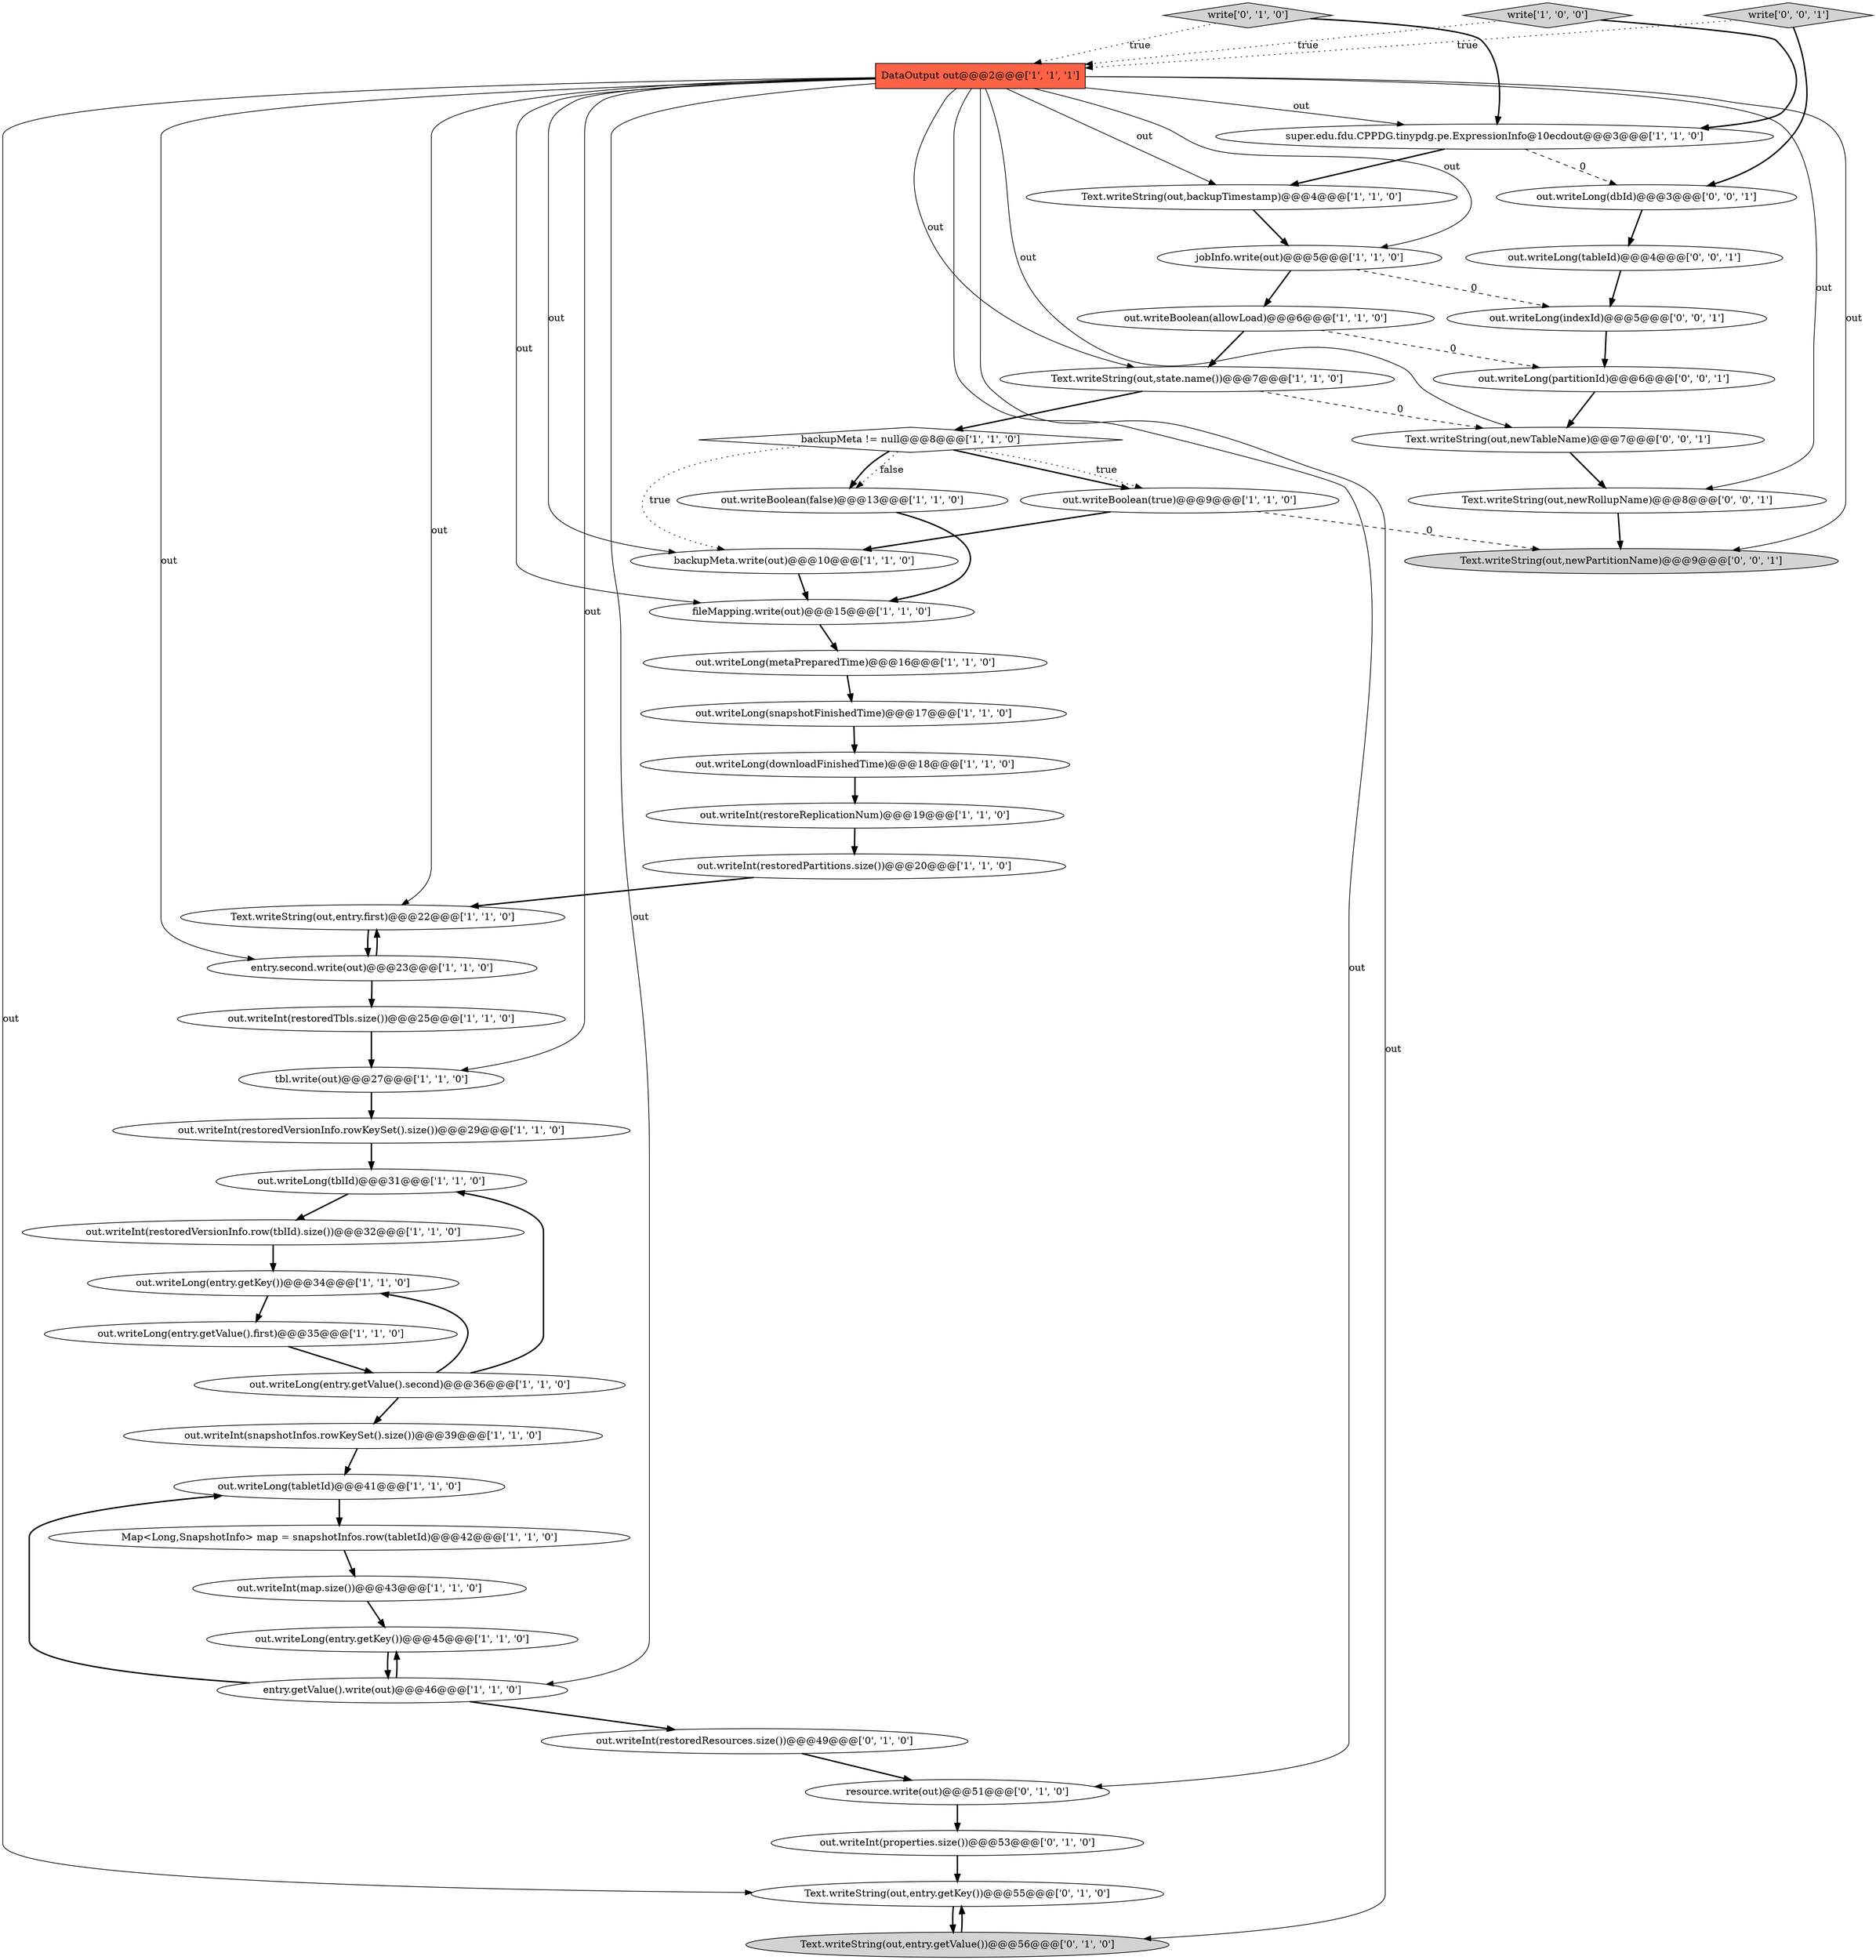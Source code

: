 digraph {
22 [style = filled, label = "out.writeLong(tblId)@@@31@@@['1', '1', '0']", fillcolor = white, shape = ellipse image = "AAA0AAABBB1BBB"];
24 [style = filled, label = "fileMapping.write(out)@@@15@@@['1', '1', '0']", fillcolor = white, shape = ellipse image = "AAA0AAABBB1BBB"];
31 [style = filled, label = "out.writeInt(restoreReplicationNum)@@@19@@@['1', '1', '0']", fillcolor = white, shape = ellipse image = "AAA0AAABBB1BBB"];
0 [style = filled, label = "write['1', '0', '0']", fillcolor = lightgray, shape = diamond image = "AAA0AAABBB1BBB"];
17 [style = filled, label = "backupMeta != null@@@8@@@['1', '1', '0']", fillcolor = white, shape = diamond image = "AAA0AAABBB1BBB"];
1 [style = filled, label = "out.writeInt(restoredVersionInfo.row(tblId).size())@@@32@@@['1', '1', '0']", fillcolor = white, shape = ellipse image = "AAA0AAABBB1BBB"];
3 [style = filled, label = "out.writeLong(entry.getValue().second)@@@36@@@['1', '1', '0']", fillcolor = white, shape = ellipse image = "AAA0AAABBB1BBB"];
2 [style = filled, label = "out.writeInt(restoredTbls.size())@@@25@@@['1', '1', '0']", fillcolor = white, shape = ellipse image = "AAA0AAABBB1BBB"];
34 [style = filled, label = "out.writeInt(properties.size())@@@53@@@['0', '1', '0']", fillcolor = white, shape = ellipse image = "AAA1AAABBB2BBB"];
20 [style = filled, label = "entry.second.write(out)@@@23@@@['1', '1', '0']", fillcolor = white, shape = ellipse image = "AAA0AAABBB1BBB"];
45 [style = filled, label = "Text.writeString(out,newTableName)@@@7@@@['0', '0', '1']", fillcolor = white, shape = ellipse image = "AAA0AAABBB3BBB"];
26 [style = filled, label = "out.writeLong(tabletId)@@@41@@@['1', '1', '0']", fillcolor = white, shape = ellipse image = "AAA0AAABBB1BBB"];
6 [style = filled, label = "out.writeLong(entry.getKey())@@@45@@@['1', '1', '0']", fillcolor = white, shape = ellipse image = "AAA0AAABBB1BBB"];
30 [style = filled, label = "out.writeLong(snapshotFinishedTime)@@@17@@@['1', '1', '0']", fillcolor = white, shape = ellipse image = "AAA0AAABBB1BBB"];
42 [style = filled, label = "out.writeLong(dbId)@@@3@@@['0', '0', '1']", fillcolor = white, shape = ellipse image = "AAA0AAABBB3BBB"];
12 [style = filled, label = "backupMeta.write(out)@@@10@@@['1', '1', '0']", fillcolor = white, shape = ellipse image = "AAA0AAABBB1BBB"];
38 [style = filled, label = "write['0', '1', '0']", fillcolor = lightgray, shape = diamond image = "AAA0AAABBB2BBB"];
25 [style = filled, label = "out.writeLong(entry.getKey())@@@34@@@['1', '1', '0']", fillcolor = white, shape = ellipse image = "AAA0AAABBB1BBB"];
40 [style = filled, label = "Text.writeString(out,newPartitionName)@@@9@@@['0', '0', '1']", fillcolor = lightgray, shape = ellipse image = "AAA0AAABBB3BBB"];
43 [style = filled, label = "out.writeLong(partitionId)@@@6@@@['0', '0', '1']", fillcolor = white, shape = ellipse image = "AAA0AAABBB3BBB"];
4 [style = filled, label = "jobInfo.write(out)@@@5@@@['1', '1', '0']", fillcolor = white, shape = ellipse image = "AAA0AAABBB1BBB"];
11 [style = filled, label = "out.writeLong(downloadFinishedTime)@@@18@@@['1', '1', '0']", fillcolor = white, shape = ellipse image = "AAA0AAABBB1BBB"];
18 [style = filled, label = "out.writeBoolean(false)@@@13@@@['1', '1', '0']", fillcolor = white, shape = ellipse image = "AAA0AAABBB1BBB"];
36 [style = filled, label = "resource.write(out)@@@51@@@['0', '1', '0']", fillcolor = white, shape = ellipse image = "AAA1AAABBB2BBB"];
19 [style = filled, label = "Text.writeString(out,entry.first)@@@22@@@['1', '1', '0']", fillcolor = white, shape = ellipse image = "AAA0AAABBB1BBB"];
21 [style = filled, label = "out.writeLong(metaPreparedTime)@@@16@@@['1', '1', '0']", fillcolor = white, shape = ellipse image = "AAA0AAABBB1BBB"];
15 [style = filled, label = "out.writeLong(entry.getValue().first)@@@35@@@['1', '1', '0']", fillcolor = white, shape = ellipse image = "AAA0AAABBB1BBB"];
41 [style = filled, label = "write['0', '0', '1']", fillcolor = lightgray, shape = diamond image = "AAA0AAABBB3BBB"];
35 [style = filled, label = "Text.writeString(out,entry.getKey())@@@55@@@['0', '1', '0']", fillcolor = white, shape = ellipse image = "AAA1AAABBB2BBB"];
7 [style = filled, label = "out.writeInt(map.size())@@@43@@@['1', '1', '0']", fillcolor = white, shape = ellipse image = "AAA0AAABBB1BBB"];
44 [style = filled, label = "out.writeLong(tableId)@@@4@@@['0', '0', '1']", fillcolor = white, shape = ellipse image = "AAA0AAABBB3BBB"];
32 [style = filled, label = "Text.writeString(out,state.name())@@@7@@@['1', '1', '0']", fillcolor = white, shape = ellipse image = "AAA0AAABBB1BBB"];
16 [style = filled, label = "super.edu.fdu.CPPDG.tinypdg.pe.ExpressionInfo@10ecdout@@@3@@@['1', '1', '0']", fillcolor = white, shape = ellipse image = "AAA0AAABBB1BBB"];
5 [style = filled, label = "tbl.write(out)@@@27@@@['1', '1', '0']", fillcolor = white, shape = ellipse image = "AAA0AAABBB1BBB"];
39 [style = filled, label = "out.writeLong(indexId)@@@5@@@['0', '0', '1']", fillcolor = white, shape = ellipse image = "AAA0AAABBB3BBB"];
29 [style = filled, label = "out.writeInt(restoredPartitions.size())@@@20@@@['1', '1', '0']", fillcolor = white, shape = ellipse image = "AAA0AAABBB1BBB"];
27 [style = filled, label = "out.writeBoolean(true)@@@9@@@['1', '1', '0']", fillcolor = white, shape = ellipse image = "AAA0AAABBB1BBB"];
9 [style = filled, label = "out.writeBoolean(allowLoad)@@@6@@@['1', '1', '0']", fillcolor = white, shape = ellipse image = "AAA0AAABBB1BBB"];
13 [style = filled, label = "out.writeInt(snapshotInfos.rowKeySet().size())@@@39@@@['1', '1', '0']", fillcolor = white, shape = ellipse image = "AAA0AAABBB1BBB"];
37 [style = filled, label = "out.writeInt(restoredResources.size())@@@49@@@['0', '1', '0']", fillcolor = white, shape = ellipse image = "AAA1AAABBB2BBB"];
14 [style = filled, label = "DataOutput out@@@2@@@['1', '1', '1']", fillcolor = tomato, shape = box image = "AAA0AAABBB1BBB"];
8 [style = filled, label = "Text.writeString(out,backupTimestamp)@@@4@@@['1', '1', '0']", fillcolor = white, shape = ellipse image = "AAA0AAABBB1BBB"];
33 [style = filled, label = "Text.writeString(out,entry.getValue())@@@56@@@['0', '1', '0']", fillcolor = lightgray, shape = ellipse image = "AAA1AAABBB2BBB"];
46 [style = filled, label = "Text.writeString(out,newRollupName)@@@8@@@['0', '0', '1']", fillcolor = white, shape = ellipse image = "AAA0AAABBB3BBB"];
23 [style = filled, label = "out.writeInt(restoredVersionInfo.rowKeySet().size())@@@29@@@['1', '1', '0']", fillcolor = white, shape = ellipse image = "AAA0AAABBB1BBB"];
10 [style = filled, label = "entry.getValue().write(out)@@@46@@@['1', '1', '0']", fillcolor = white, shape = ellipse image = "AAA0AAABBB1BBB"];
28 [style = filled, label = "Map<Long,SnapshotInfo> map = snapshotInfos.row(tabletId)@@@42@@@['1', '1', '0']", fillcolor = white, shape = ellipse image = "AAA0AAABBB1BBB"];
24->21 [style = bold, label=""];
13->26 [style = bold, label=""];
23->22 [style = bold, label=""];
28->7 [style = bold, label=""];
35->33 [style = bold, label=""];
14->5 [style = solid, label="out"];
0->14 [style = dotted, label="true"];
10->37 [style = bold, label=""];
14->19 [style = solid, label="out"];
41->14 [style = dotted, label="true"];
29->19 [style = bold, label=""];
17->27 [style = bold, label=""];
14->40 [style = solid, label="out"];
27->12 [style = bold, label=""];
10->6 [style = bold, label=""];
8->4 [style = bold, label=""];
11->31 [style = bold, label=""];
43->45 [style = bold, label=""];
14->16 [style = solid, label="out"];
14->35 [style = solid, label="out"];
18->24 [style = bold, label=""];
14->12 [style = solid, label="out"];
2->5 [style = bold, label=""];
19->20 [style = bold, label=""];
17->18 [style = dotted, label="false"];
4->39 [style = dashed, label="0"];
9->43 [style = dashed, label="0"];
39->43 [style = bold, label=""];
16->8 [style = bold, label=""];
21->30 [style = bold, label=""];
7->6 [style = bold, label=""];
30->11 [style = bold, label=""];
14->4 [style = solid, label="out"];
27->40 [style = dashed, label="0"];
14->8 [style = solid, label="out"];
3->13 [style = bold, label=""];
1->25 [style = bold, label=""];
12->24 [style = bold, label=""];
46->40 [style = bold, label=""];
14->36 [style = solid, label="out"];
20->19 [style = bold, label=""];
6->10 [style = bold, label=""];
32->45 [style = dashed, label="0"];
37->36 [style = bold, label=""];
33->35 [style = bold, label=""];
14->20 [style = solid, label="out"];
38->16 [style = bold, label=""];
45->46 [style = bold, label=""];
14->32 [style = solid, label="out"];
14->24 [style = solid, label="out"];
0->16 [style = bold, label=""];
17->12 [style = dotted, label="true"];
16->42 [style = dashed, label="0"];
32->17 [style = bold, label=""];
5->23 [style = bold, label=""];
36->34 [style = bold, label=""];
14->33 [style = solid, label="out"];
4->9 [style = bold, label=""];
41->42 [style = bold, label=""];
3->25 [style = bold, label=""];
14->46 [style = solid, label="out"];
26->28 [style = bold, label=""];
17->27 [style = dotted, label="true"];
15->3 [style = bold, label=""];
3->22 [style = bold, label=""];
9->32 [style = bold, label=""];
20->2 [style = bold, label=""];
31->29 [style = bold, label=""];
34->35 [style = bold, label=""];
14->10 [style = solid, label="out"];
22->1 [style = bold, label=""];
42->44 [style = bold, label=""];
44->39 [style = bold, label=""];
25->15 [style = bold, label=""];
10->26 [style = bold, label=""];
14->45 [style = solid, label="out"];
38->14 [style = dotted, label="true"];
17->18 [style = bold, label=""];
}
